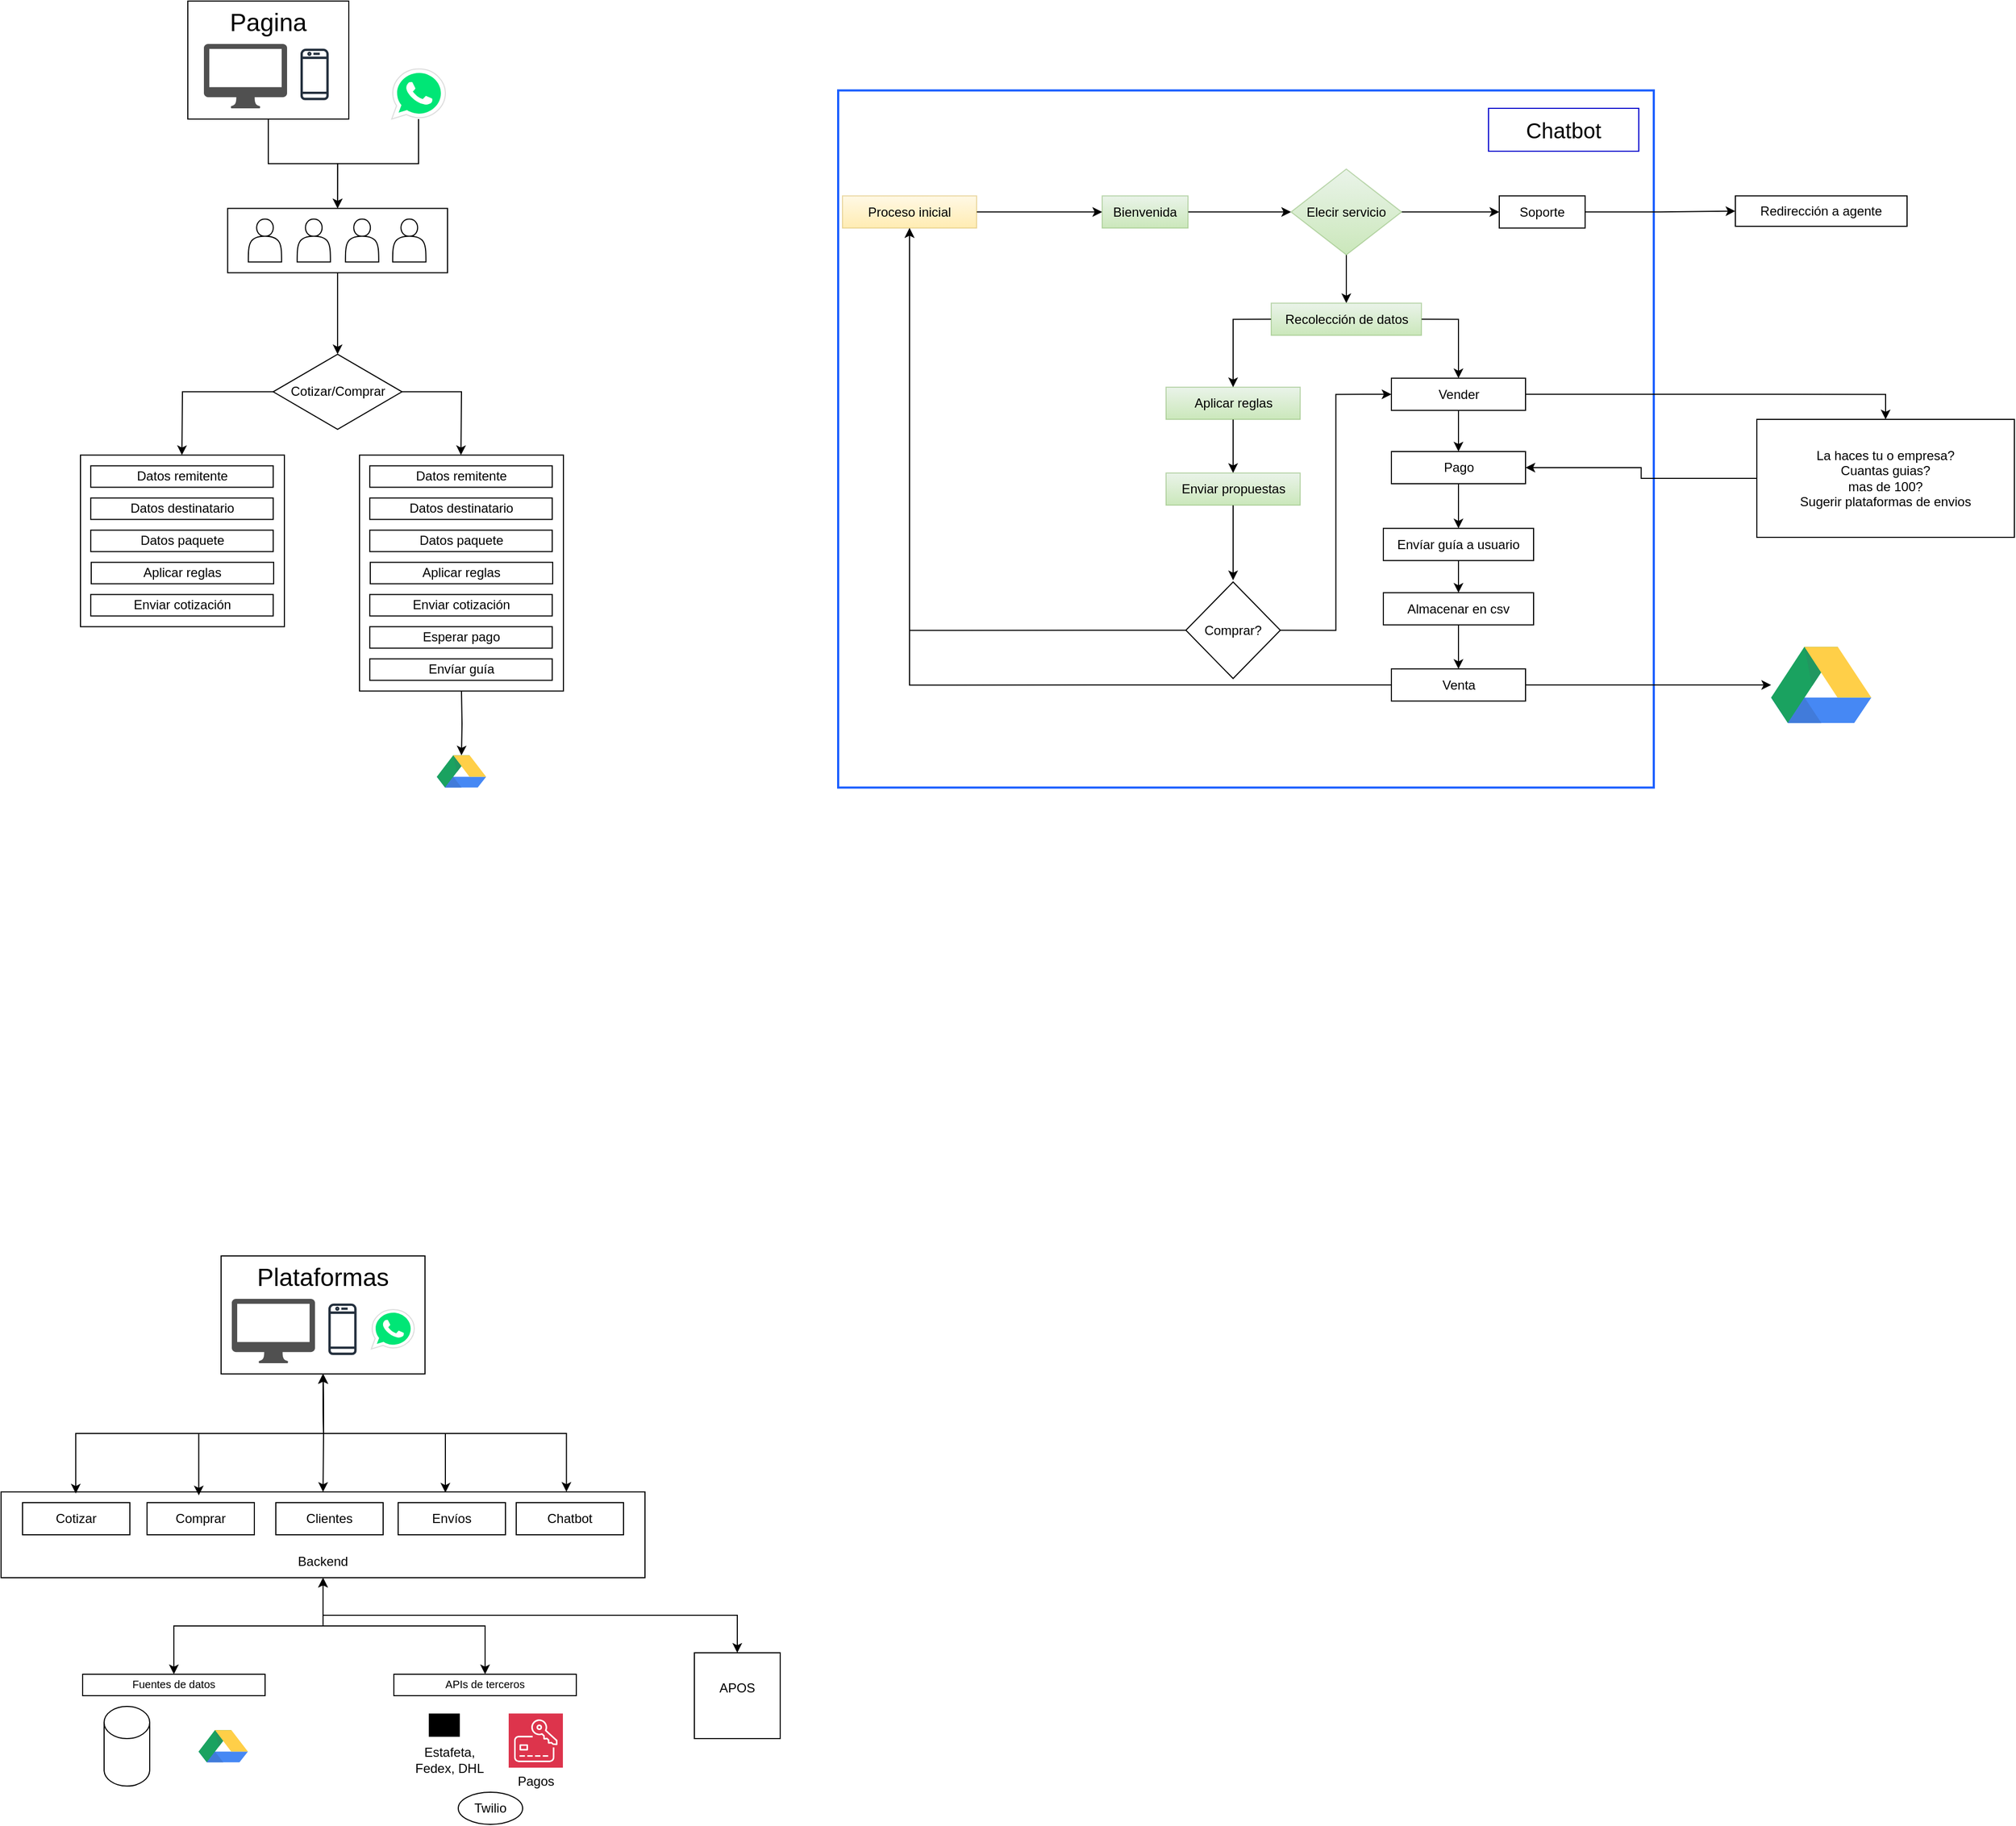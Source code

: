 <mxfile version="26.0.16">
  <diagram name="Página-1" id="sFgwHYYIhlSinSp5Ua0t">
    <mxGraphModel dx="1304" dy="1929" grid="1" gridSize="10" guides="1" tooltips="1" connect="1" arrows="1" fold="1" page="1" pageScale="1" pageWidth="827" pageHeight="1169" math="0" shadow="0">
      <root>
        <mxCell id="0" />
        <mxCell id="1" parent="0" />
        <mxCell id="UjkjwS9UQHLe6T1Xm6XX-1" value="" style="rounded=0;whiteSpace=wrap;html=1;fillColor=none;strokeWidth=2;strokeColor=light-dark(#1a5eff, #007700);" parent="1" vertex="1">
          <mxGeometry x="894" y="-1056.7" width="760" height="650" as="geometry" />
        </mxCell>
        <mxCell id="5ZPAsJY2OLbA5tGr1Nt7-6" value="" style="group" parent="1" vertex="1" connectable="0">
          <mxGeometry x="114" y="30" width="600" height="500" as="geometry" />
        </mxCell>
        <mxCell id="z4cbftGWcR6hdwIa61PW-1" value="" style="shape=cylinder3;whiteSpace=wrap;html=1;boundedLbl=1;backgroundOutline=1;size=15;" parent="5ZPAsJY2OLbA5tGr1Nt7-6" vertex="1">
          <mxGeometry x="95.998" y="420.004" width="42.5" height="74.286" as="geometry" />
        </mxCell>
        <mxCell id="z4cbftGWcR6hdwIa61PW-47" value="" style="group" parent="5ZPAsJY2OLbA5tGr1Nt7-6" vertex="1" connectable="0">
          <mxGeometry x="76" y="390" width="170" height="20" as="geometry" />
        </mxCell>
        <mxCell id="z4cbftGWcR6hdwIa61PW-2" value="" style="rounded=0;whiteSpace=wrap;html=1;" parent="z4cbftGWcR6hdwIa61PW-47" vertex="1">
          <mxGeometry width="170" height="20.0" as="geometry" />
        </mxCell>
        <mxCell id="z4cbftGWcR6hdwIa61PW-3" value="&lt;font style=&quot;font-size: 10px;&quot;&gt;Fuentes de datos&lt;/font&gt;" style="text;html=1;align=center;verticalAlign=middle;whiteSpace=wrap;rounded=0;" parent="z4cbftGWcR6hdwIa61PW-47" vertex="1">
          <mxGeometry x="22.141" width="125.734" height="18.722" as="geometry" />
        </mxCell>
        <mxCell id="z4cbftGWcR6hdwIa61PW-49" value="" style="dashed=0;outlineConnect=0;html=1;align=center;labelPosition=center;verticalLabelPosition=bottom;verticalAlign=top;shape=mxgraph.weblogos.google_drive" parent="5ZPAsJY2OLbA5tGr1Nt7-6" vertex="1">
          <mxGeometry x="184" y="442.15" width="46" height="30" as="geometry" />
        </mxCell>
        <mxCell id="z4cbftGWcR6hdwIa61PW-54" value="" style="group" parent="5ZPAsJY2OLbA5tGr1Nt7-6" vertex="1" connectable="0">
          <mxGeometry x="383" y="426.65" width="70" height="53" as="geometry" />
        </mxCell>
        <mxCell id="z4cbftGWcR6hdwIa61PW-52" value="" style="sketch=0;verticalLabelPosition=bottom;sketch=0;aspect=fixed;html=1;verticalAlign=top;strokeColor=none;fillColor=#000000;align=center;outlineConnect=0;pointerEvents=1;shape=mxgraph.citrix2.citrix_cloud_api;" parent="z4cbftGWcR6hdwIa61PW-54" vertex="1">
          <mxGeometry x="15.556" width="28.907" height="21.657" as="geometry" />
        </mxCell>
        <mxCell id="z4cbftGWcR6hdwIa61PW-53" value="Estafeta, Fedex, DHL" style="text;html=1;align=center;verticalAlign=middle;whiteSpace=wrap;rounded=0;" parent="z4cbftGWcR6hdwIa61PW-54" vertex="1">
          <mxGeometry y="34.123" width="70" height="18.877" as="geometry" />
        </mxCell>
        <mxCell id="z4cbftGWcR6hdwIa61PW-59" value="" style="group" parent="5ZPAsJY2OLbA5tGr1Nt7-6" vertex="1" connectable="0">
          <mxGeometry x="366" y="390" width="170" height="20" as="geometry" />
        </mxCell>
        <mxCell id="z4cbftGWcR6hdwIa61PW-60" value="" style="rounded=0;whiteSpace=wrap;html=1;" parent="z4cbftGWcR6hdwIa61PW-59" vertex="1">
          <mxGeometry width="170" height="20.0" as="geometry" />
        </mxCell>
        <mxCell id="z4cbftGWcR6hdwIa61PW-61" value="&lt;font style=&quot;font-size: 10px;&quot;&gt;APIs de terceros&lt;/font&gt;" style="text;html=1;align=center;verticalAlign=middle;whiteSpace=wrap;rounded=0;" parent="z4cbftGWcR6hdwIa61PW-59" vertex="1">
          <mxGeometry x="22.141" width="125.734" height="18.722" as="geometry" />
        </mxCell>
        <mxCell id="z4cbftGWcR6hdwIa61PW-73" value="" style="group" parent="5ZPAsJY2OLbA5tGr1Nt7-6" vertex="1" connectable="0">
          <mxGeometry x="473" y="426.65" width="50.5" height="73.35" as="geometry" />
        </mxCell>
        <mxCell id="z4cbftGWcR6hdwIa61PW-71" value="" style="sketch=0;points=[[0,0,0],[0.25,0,0],[0.5,0,0],[0.75,0,0],[1,0,0],[0,1,0],[0.25,1,0],[0.5,1,0],[0.75,1,0],[1,1,0],[0,0.25,0],[0,0.5,0],[0,0.75,0],[1,0.25,0],[1,0.5,0],[1,0.75,0]];outlineConnect=0;fontColor=#232F3E;fillColor=#DD344C;strokeColor=#ffffff;dashed=0;verticalLabelPosition=bottom;verticalAlign=top;align=center;html=1;fontSize=12;fontStyle=0;aspect=fixed;shape=mxgraph.aws4.resourceIcon;resIcon=mxgraph.aws4.payment_cryptography;" parent="z4cbftGWcR6hdwIa61PW-73" vertex="1">
          <mxGeometry width="50.5" height="50.5" as="geometry" />
        </mxCell>
        <mxCell id="z4cbftGWcR6hdwIa61PW-72" value="Pagos" style="text;html=1;align=center;verticalAlign=middle;whiteSpace=wrap;rounded=0;" parent="z4cbftGWcR6hdwIa61PW-73" vertex="1">
          <mxGeometry x="2.63" y="53" width="45.25" height="20.35" as="geometry" />
        </mxCell>
        <mxCell id="z4cbftGWcR6hdwIa61PW-6" value="" style="rounded=0;whiteSpace=wrap;html=1;fillColor=none;" parent="5ZPAsJY2OLbA5tGr1Nt7-6" vertex="1">
          <mxGeometry y="220" width="600" height="80" as="geometry" />
        </mxCell>
        <mxCell id="z4cbftGWcR6hdwIa61PW-101" style="edgeStyle=orthogonalEdgeStyle;rounded=0;orthogonalLoop=1;jettySize=auto;html=1;exitX=0.5;exitY=1;exitDx=0;exitDy=0;entryX=0.5;entryY=0;entryDx=0;entryDy=0;startArrow=classic;startFill=1;" parent="5ZPAsJY2OLbA5tGr1Nt7-6" source="z4cbftGWcR6hdwIa61PW-7" target="z4cbftGWcR6hdwIa61PW-61" edge="1">
          <mxGeometry relative="1" as="geometry" />
        </mxCell>
        <mxCell id="z4cbftGWcR6hdwIa61PW-102" style="edgeStyle=orthogonalEdgeStyle;rounded=0;orthogonalLoop=1;jettySize=auto;html=1;exitX=0.5;exitY=1;exitDx=0;exitDy=0;entryX=0.5;entryY=0;entryDx=0;entryDy=0;startArrow=classic;startFill=1;" parent="5ZPAsJY2OLbA5tGr1Nt7-6" source="z4cbftGWcR6hdwIa61PW-7" target="z4cbftGWcR6hdwIa61PW-3" edge="1">
          <mxGeometry relative="1" as="geometry" />
        </mxCell>
        <mxCell id="z4cbftGWcR6hdwIa61PW-7" value="Backend" style="text;html=1;align=center;verticalAlign=middle;whiteSpace=wrap;rounded=0;" parent="5ZPAsJY2OLbA5tGr1Nt7-6" vertex="1">
          <mxGeometry x="270" y="270" width="60" height="30" as="geometry" />
        </mxCell>
        <mxCell id="z4cbftGWcR6hdwIa61PW-25" value="" style="group" parent="5ZPAsJY2OLbA5tGr1Nt7-6" vertex="1" connectable="0">
          <mxGeometry x="20" y="230" width="100" height="30" as="geometry" />
        </mxCell>
        <mxCell id="z4cbftGWcR6hdwIa61PW-21" value="" style="rounded=0;whiteSpace=wrap;html=1;" parent="z4cbftGWcR6hdwIa61PW-25" vertex="1">
          <mxGeometry width="100" height="30" as="geometry" />
        </mxCell>
        <mxCell id="z4cbftGWcR6hdwIa61PW-22" value="Cotizar" style="text;html=1;align=center;verticalAlign=middle;whiteSpace=wrap;rounded=0;" parent="z4cbftGWcR6hdwIa61PW-25" vertex="1">
          <mxGeometry x="20" width="60" height="30" as="geometry" />
        </mxCell>
        <mxCell id="z4cbftGWcR6hdwIa61PW-26" value="" style="group" parent="5ZPAsJY2OLbA5tGr1Nt7-6" vertex="1" connectable="0">
          <mxGeometry x="136" y="230" width="100" height="30" as="geometry" />
        </mxCell>
        <mxCell id="z4cbftGWcR6hdwIa61PW-23" value="" style="rounded=0;whiteSpace=wrap;html=1;" parent="z4cbftGWcR6hdwIa61PW-26" vertex="1">
          <mxGeometry width="100" height="30" as="geometry" />
        </mxCell>
        <mxCell id="z4cbftGWcR6hdwIa61PW-24" value="Comprar" style="text;html=1;align=center;verticalAlign=middle;whiteSpace=wrap;rounded=0;" parent="z4cbftGWcR6hdwIa61PW-26" vertex="1">
          <mxGeometry x="20" width="60" height="30" as="geometry" />
        </mxCell>
        <mxCell id="z4cbftGWcR6hdwIa61PW-27" value="" style="group" parent="5ZPAsJY2OLbA5tGr1Nt7-6" vertex="1" connectable="0">
          <mxGeometry x="256" y="230" width="100" height="30" as="geometry" />
        </mxCell>
        <mxCell id="z4cbftGWcR6hdwIa61PW-28" value="" style="rounded=0;whiteSpace=wrap;html=1;" parent="z4cbftGWcR6hdwIa61PW-27" vertex="1">
          <mxGeometry width="100" height="30" as="geometry" />
        </mxCell>
        <mxCell id="z4cbftGWcR6hdwIa61PW-29" value="Clientes" style="text;html=1;align=center;verticalAlign=middle;whiteSpace=wrap;rounded=0;" parent="z4cbftGWcR6hdwIa61PW-27" vertex="1">
          <mxGeometry x="20" width="60" height="30" as="geometry" />
        </mxCell>
        <mxCell id="z4cbftGWcR6hdwIa61PW-31" value="" style="group" parent="5ZPAsJY2OLbA5tGr1Nt7-6" vertex="1" connectable="0">
          <mxGeometry x="370" y="230" width="100" height="30" as="geometry" />
        </mxCell>
        <mxCell id="z4cbftGWcR6hdwIa61PW-32" value="" style="rounded=0;whiteSpace=wrap;html=1;" parent="z4cbftGWcR6hdwIa61PW-31" vertex="1">
          <mxGeometry width="100" height="30" as="geometry" />
        </mxCell>
        <mxCell id="z4cbftGWcR6hdwIa61PW-33" value="Envíos" style="text;html=1;align=center;verticalAlign=middle;whiteSpace=wrap;rounded=0;" parent="z4cbftGWcR6hdwIa61PW-31" vertex="1">
          <mxGeometry x="20" width="60" height="30" as="geometry" />
        </mxCell>
        <mxCell id="z4cbftGWcR6hdwIa61PW-44" value="" style="group" parent="5ZPAsJY2OLbA5tGr1Nt7-6" vertex="1" connectable="0">
          <mxGeometry x="480" y="230" width="100" height="30" as="geometry" />
        </mxCell>
        <mxCell id="z4cbftGWcR6hdwIa61PW-45" value="" style="rounded=0;whiteSpace=wrap;html=1;" parent="z4cbftGWcR6hdwIa61PW-44" vertex="1">
          <mxGeometry width="100" height="30" as="geometry" />
        </mxCell>
        <mxCell id="z4cbftGWcR6hdwIa61PW-46" value="Chatbot" style="text;html=1;align=center;verticalAlign=middle;whiteSpace=wrap;rounded=0;" parent="z4cbftGWcR6hdwIa61PW-44" vertex="1">
          <mxGeometry x="20" width="60" height="30" as="geometry" />
        </mxCell>
        <mxCell id="z4cbftGWcR6hdwIa61PW-96" style="edgeStyle=orthogonalEdgeStyle;rounded=0;orthogonalLoop=1;jettySize=auto;html=1;exitX=0.5;exitY=1;exitDx=0;exitDy=0;entryX=0.116;entryY=0.019;entryDx=0;entryDy=0;entryPerimeter=0;startArrow=classic;startFill=1;" parent="5ZPAsJY2OLbA5tGr1Nt7-6" target="z4cbftGWcR6hdwIa61PW-6" edge="1">
          <mxGeometry relative="1" as="geometry">
            <mxPoint x="300" y="110" as="sourcePoint" />
          </mxGeometry>
        </mxCell>
        <mxCell id="z4cbftGWcR6hdwIa61PW-97" style="edgeStyle=orthogonalEdgeStyle;rounded=0;orthogonalLoop=1;jettySize=auto;html=1;exitX=0.5;exitY=1;exitDx=0;exitDy=0;entryX=0.307;entryY=0.04;entryDx=0;entryDy=0;entryPerimeter=0;startArrow=classic;startFill=1;" parent="5ZPAsJY2OLbA5tGr1Nt7-6" target="z4cbftGWcR6hdwIa61PW-6" edge="1">
          <mxGeometry relative="1" as="geometry">
            <mxPoint x="300" y="110" as="sourcePoint" />
          </mxGeometry>
        </mxCell>
        <mxCell id="z4cbftGWcR6hdwIa61PW-98" style="edgeStyle=orthogonalEdgeStyle;rounded=0;orthogonalLoop=1;jettySize=auto;html=1;exitX=0.5;exitY=1;exitDx=0;exitDy=0;entryX=0.5;entryY=0;entryDx=0;entryDy=0;startArrow=classic;startFill=1;" parent="5ZPAsJY2OLbA5tGr1Nt7-6" target="z4cbftGWcR6hdwIa61PW-6" edge="1">
          <mxGeometry relative="1" as="geometry">
            <mxPoint x="300" y="110" as="sourcePoint" />
          </mxGeometry>
        </mxCell>
        <mxCell id="z4cbftGWcR6hdwIa61PW-99" style="edgeStyle=orthogonalEdgeStyle;rounded=0;orthogonalLoop=1;jettySize=auto;html=1;exitX=0.5;exitY=1;exitDx=0;exitDy=0;entryX=0.69;entryY=0.008;entryDx=0;entryDy=0;entryPerimeter=0;startArrow=classic;startFill=1;" parent="5ZPAsJY2OLbA5tGr1Nt7-6" target="z4cbftGWcR6hdwIa61PW-6" edge="1">
          <mxGeometry relative="1" as="geometry">
            <mxPoint x="300" y="110" as="sourcePoint" />
          </mxGeometry>
        </mxCell>
        <mxCell id="z4cbftGWcR6hdwIa61PW-100" style="edgeStyle=orthogonalEdgeStyle;rounded=0;orthogonalLoop=1;jettySize=auto;html=1;exitX=0.5;exitY=1;exitDx=0;exitDy=0;entryX=0.878;entryY=-0.002;entryDx=0;entryDy=0;entryPerimeter=0;startArrow=classic;startFill=1;" parent="5ZPAsJY2OLbA5tGr1Nt7-6" target="z4cbftGWcR6hdwIa61PW-6" edge="1">
          <mxGeometry relative="1" as="geometry">
            <mxPoint x="300" y="110" as="sourcePoint" />
          </mxGeometry>
        </mxCell>
        <mxCell id="5ZPAsJY2OLbA5tGr1Nt7-5" value="" style="group" parent="5ZPAsJY2OLbA5tGr1Nt7-6" vertex="1" connectable="0">
          <mxGeometry x="205" width="190" height="110" as="geometry" />
        </mxCell>
        <mxCell id="5ZPAsJY2OLbA5tGr1Nt7-4" value="" style="rounded=0;whiteSpace=wrap;html=1;fillColor=none;" parent="5ZPAsJY2OLbA5tGr1Nt7-5" vertex="1">
          <mxGeometry width="190" height="110" as="geometry" />
        </mxCell>
        <mxCell id="HpCQsCKDIIKKCNUhIgd--2" value="" style="dashed=0;outlineConnect=0;html=1;align=center;labelPosition=center;verticalLabelPosition=bottom;verticalAlign=top;shape=mxgraph.weblogos.whatsapp;fillColor=#00E676;strokeColor=#dddddd" parent="5ZPAsJY2OLbA5tGr1Nt7-5" vertex="1">
          <mxGeometry x="140" y="50" width="40" height="36.7" as="geometry" />
        </mxCell>
        <mxCell id="z4cbftGWcR6hdwIa61PW-19" value="" style="sketch=0;pointerEvents=1;shadow=0;dashed=0;html=1;strokeColor=none;fillColor=#505050;labelPosition=center;verticalLabelPosition=bottom;verticalAlign=top;outlineConnect=0;align=center;shape=mxgraph.office.devices.mac_client;" parent="5ZPAsJY2OLbA5tGr1Nt7-5" vertex="1">
          <mxGeometry x="10" y="40" width="77.5" height="60" as="geometry" />
        </mxCell>
        <mxCell id="z4cbftGWcR6hdwIa61PW-20" value="" style="sketch=0;outlineConnect=0;fontColor=#232F3E;gradientColor=none;fillColor=#232F3D;strokeColor=none;dashed=0;verticalLabelPosition=bottom;verticalAlign=top;align=center;html=1;fontSize=12;fontStyle=0;aspect=fixed;pointerEvents=1;shape=mxgraph.aws4.mobile_client;" parent="5ZPAsJY2OLbA5tGr1Nt7-5" vertex="1">
          <mxGeometry x="100" y="43.35" width="26.28" height="50" as="geometry" />
        </mxCell>
        <mxCell id="z4cbftGWcR6hdwIa61PW-15" value="Plataformas" style="text;html=1;align=center;verticalAlign=middle;whiteSpace=wrap;rounded=0;fontSize=23;" parent="5ZPAsJY2OLbA5tGr1Nt7-5" vertex="1">
          <mxGeometry x="50" y="10" width="90" height="20" as="geometry" />
        </mxCell>
        <mxCell id="5ZPAsJY2OLbA5tGr1Nt7-110" value="" style="group" parent="1" vertex="1" connectable="0">
          <mxGeometry x="188" y="-1140" width="450" height="733.3" as="geometry" />
        </mxCell>
        <mxCell id="5ZPAsJY2OLbA5tGr1Nt7-12" value="" style="dashed=0;outlineConnect=0;html=1;align=center;labelPosition=center;verticalLabelPosition=bottom;verticalAlign=top;shape=mxgraph.weblogos.google_drive" parent="5ZPAsJY2OLbA5tGr1Nt7-110" vertex="1">
          <mxGeometry x="332" y="703.3" width="46" height="30" as="geometry" />
        </mxCell>
        <mxCell id="5ZPAsJY2OLbA5tGr1Nt7-75" style="edgeStyle=orthogonalEdgeStyle;rounded=0;orthogonalLoop=1;jettySize=auto;html=1;entryX=0.5;entryY=0;entryDx=0;entryDy=0;" parent="5ZPAsJY2OLbA5tGr1Nt7-110" source="5ZPAsJY2OLbA5tGr1Nt7-48" target="5ZPAsJY2OLbA5tGr1Nt7-72" edge="1">
          <mxGeometry relative="1" as="geometry" />
        </mxCell>
        <mxCell id="5ZPAsJY2OLbA5tGr1Nt7-48" value="" style="dashed=0;outlineConnect=0;html=1;align=center;labelPosition=center;verticalLabelPosition=bottom;verticalAlign=top;shape=mxgraph.weblogos.whatsapp;fillColor=#00E676;strokeColor=#dddddd" parent="5ZPAsJY2OLbA5tGr1Nt7-110" vertex="1">
          <mxGeometry x="290" y="63.3" width="50" height="46.7" as="geometry" />
        </mxCell>
        <mxCell id="5ZPAsJY2OLbA5tGr1Nt7-73" value="" style="group" parent="5ZPAsJY2OLbA5tGr1Nt7-110" vertex="1" connectable="0">
          <mxGeometry x="137.14" y="193.3" width="204.86" height="60" as="geometry" />
        </mxCell>
        <mxCell id="5ZPAsJY2OLbA5tGr1Nt7-52" value="" style="shape=actor;whiteSpace=wrap;html=1;" parent="5ZPAsJY2OLbA5tGr1Nt7-73" vertex="1">
          <mxGeometry x="64.75" y="10" width="31" height="40" as="geometry" />
        </mxCell>
        <mxCell id="5ZPAsJY2OLbA5tGr1Nt7-53" value="" style="shape=actor;whiteSpace=wrap;html=1;" parent="5ZPAsJY2OLbA5tGr1Nt7-73" vertex="1">
          <mxGeometry x="19.25" y="10" width="31" height="40" as="geometry" />
        </mxCell>
        <mxCell id="5ZPAsJY2OLbA5tGr1Nt7-56" value="" style="shape=actor;whiteSpace=wrap;html=1;" parent="5ZPAsJY2OLbA5tGr1Nt7-73" vertex="1">
          <mxGeometry x="153.75" y="10" width="31" height="40" as="geometry" />
        </mxCell>
        <mxCell id="5ZPAsJY2OLbA5tGr1Nt7-57" value="" style="shape=actor;whiteSpace=wrap;html=1;" parent="5ZPAsJY2OLbA5tGr1Nt7-73" vertex="1">
          <mxGeometry x="109.75" y="10" width="31" height="40" as="geometry" />
        </mxCell>
        <mxCell id="5ZPAsJY2OLbA5tGr1Nt7-72" value="" style="rounded=0;whiteSpace=wrap;html=1;fillColor=none;" parent="5ZPAsJY2OLbA5tGr1Nt7-73" vertex="1">
          <mxGeometry width="204.86" height="60" as="geometry" />
        </mxCell>
        <mxCell id="5ZPAsJY2OLbA5tGr1Nt7-77" value="" style="group;strokeWidth=1;" parent="5ZPAsJY2OLbA5tGr1Nt7-110" vertex="1" connectable="0">
          <mxGeometry x="100" width="150" height="110" as="geometry" />
        </mxCell>
        <mxCell id="5ZPAsJY2OLbA5tGr1Nt7-49" value="" style="sketch=0;pointerEvents=1;shadow=0;dashed=0;html=1;strokeColor=none;fillColor=#505050;labelPosition=center;verticalLabelPosition=bottom;verticalAlign=top;outlineConnect=0;align=center;shape=mxgraph.office.devices.mac_client;" parent="5ZPAsJY2OLbA5tGr1Nt7-77" vertex="1">
          <mxGeometry x="15" y="40" width="77.5" height="60" as="geometry" />
        </mxCell>
        <mxCell id="5ZPAsJY2OLbA5tGr1Nt7-50" value="" style="sketch=0;outlineConnect=0;fontColor=#232F3E;gradientColor=none;fillColor=#232F3D;strokeColor=none;dashed=0;verticalLabelPosition=bottom;verticalAlign=top;align=center;html=1;fontSize=12;fontStyle=0;aspect=fixed;pointerEvents=1;shape=mxgraph.aws4.mobile_client;" parent="5ZPAsJY2OLbA5tGr1Nt7-77" vertex="1">
          <mxGeometry x="105" y="43.35" width="26.28" height="50" as="geometry" />
        </mxCell>
        <mxCell id="5ZPAsJY2OLbA5tGr1Nt7-51" value="Pagina" style="text;html=1;align=center;verticalAlign=middle;whiteSpace=wrap;rounded=0;fontSize=23;" parent="5ZPAsJY2OLbA5tGr1Nt7-77" vertex="1">
          <mxGeometry x="35" y="10" width="80" height="20" as="geometry" />
        </mxCell>
        <mxCell id="5ZPAsJY2OLbA5tGr1Nt7-76" value="" style="rounded=0;whiteSpace=wrap;html=1;fillColor=none;" parent="5ZPAsJY2OLbA5tGr1Nt7-77" vertex="1">
          <mxGeometry width="150" height="110" as="geometry" />
        </mxCell>
        <mxCell id="5ZPAsJY2OLbA5tGr1Nt7-78" style="edgeStyle=orthogonalEdgeStyle;rounded=0;orthogonalLoop=1;jettySize=auto;html=1;entryX=0.5;entryY=0;entryDx=0;entryDy=0;" parent="5ZPAsJY2OLbA5tGr1Nt7-110" source="5ZPAsJY2OLbA5tGr1Nt7-76" target="5ZPAsJY2OLbA5tGr1Nt7-72" edge="1">
          <mxGeometry relative="1" as="geometry" />
        </mxCell>
        <mxCell id="5ZPAsJY2OLbA5tGr1Nt7-87" style="edgeStyle=orthogonalEdgeStyle;rounded=0;orthogonalLoop=1;jettySize=auto;html=1;exitX=0;exitY=0.5;exitDx=0;exitDy=0;" parent="5ZPAsJY2OLbA5tGr1Nt7-110" source="5ZPAsJY2OLbA5tGr1Nt7-86" edge="1">
          <mxGeometry relative="1" as="geometry">
            <mxPoint x="94.5" y="423.3" as="targetPoint" />
          </mxGeometry>
        </mxCell>
        <mxCell id="5ZPAsJY2OLbA5tGr1Nt7-91" style="edgeStyle=orthogonalEdgeStyle;rounded=0;orthogonalLoop=1;jettySize=auto;html=1;exitX=1;exitY=0.5;exitDx=0;exitDy=0;entryX=0.5;entryY=0;entryDx=0;entryDy=0;" parent="5ZPAsJY2OLbA5tGr1Nt7-110" source="5ZPAsJY2OLbA5tGr1Nt7-86" edge="1">
          <mxGeometry relative="1" as="geometry">
            <mxPoint x="354.5" y="423.3" as="targetPoint" />
          </mxGeometry>
        </mxCell>
        <mxCell id="5ZPAsJY2OLbA5tGr1Nt7-86" value="Cotizar/Comprar" style="rhombus;whiteSpace=wrap;html=1;" parent="5ZPAsJY2OLbA5tGr1Nt7-110" vertex="1">
          <mxGeometry x="179.57" y="329.3" width="120" height="70" as="geometry" />
        </mxCell>
        <mxCell id="5ZPAsJY2OLbA5tGr1Nt7-92" style="edgeStyle=orthogonalEdgeStyle;rounded=0;orthogonalLoop=1;jettySize=auto;html=1;exitX=0.5;exitY=1;exitDx=0;exitDy=0;" parent="5ZPAsJY2OLbA5tGr1Nt7-110" target="5ZPAsJY2OLbA5tGr1Nt7-12" edge="1">
          <mxGeometry relative="1" as="geometry">
            <mxPoint x="355.0" y="643.3" as="sourcePoint" />
          </mxGeometry>
        </mxCell>
        <mxCell id="5ZPAsJY2OLbA5tGr1Nt7-93" style="edgeStyle=orthogonalEdgeStyle;rounded=0;orthogonalLoop=1;jettySize=auto;html=1;exitX=0.5;exitY=1;exitDx=0;exitDy=0;entryX=0.5;entryY=0;entryDx=0;entryDy=0;" parent="5ZPAsJY2OLbA5tGr1Nt7-110" source="5ZPAsJY2OLbA5tGr1Nt7-72" target="5ZPAsJY2OLbA5tGr1Nt7-86" edge="1">
          <mxGeometry relative="1" as="geometry" />
        </mxCell>
        <mxCell id="5ZPAsJY2OLbA5tGr1Nt7-99" value="" style="group" parent="5ZPAsJY2OLbA5tGr1Nt7-110" vertex="1" connectable="0">
          <mxGeometry y="423.3" width="190" height="160" as="geometry" />
        </mxCell>
        <mxCell id="5ZPAsJY2OLbA5tGr1Nt7-89" value="" style="rounded=0;whiteSpace=wrap;html=1;fillColor=none;" parent="5ZPAsJY2OLbA5tGr1Nt7-99" vertex="1">
          <mxGeometry width="190" height="160" as="geometry" />
        </mxCell>
        <mxCell id="5ZPAsJY2OLbA5tGr1Nt7-94" value="Datos remitente" style="rounded=0;whiteSpace=wrap;html=1;" parent="5ZPAsJY2OLbA5tGr1Nt7-99" vertex="1">
          <mxGeometry x="9.57" y="10" width="170" height="20" as="geometry" />
        </mxCell>
        <mxCell id="5ZPAsJY2OLbA5tGr1Nt7-95" value="Datos destinatario" style="rounded=0;whiteSpace=wrap;html=1;" parent="5ZPAsJY2OLbA5tGr1Nt7-99" vertex="1">
          <mxGeometry x="9.57" y="40" width="170" height="20" as="geometry" />
        </mxCell>
        <mxCell id="5ZPAsJY2OLbA5tGr1Nt7-96" value="Datos paquete" style="rounded=0;whiteSpace=wrap;html=1;" parent="5ZPAsJY2OLbA5tGr1Nt7-99" vertex="1">
          <mxGeometry x="9.57" y="70" width="170" height="20" as="geometry" />
        </mxCell>
        <mxCell id="5ZPAsJY2OLbA5tGr1Nt7-97" value="Aplicar reglas" style="rounded=0;whiteSpace=wrap;html=1;" parent="5ZPAsJY2OLbA5tGr1Nt7-99" vertex="1">
          <mxGeometry x="10" y="100" width="170" height="20" as="geometry" />
        </mxCell>
        <mxCell id="5ZPAsJY2OLbA5tGr1Nt7-98" value="Enviar cotización" style="rounded=0;whiteSpace=wrap;html=1;" parent="5ZPAsJY2OLbA5tGr1Nt7-99" vertex="1">
          <mxGeometry x="9.57" y="130" width="170" height="20" as="geometry" />
        </mxCell>
        <mxCell id="5ZPAsJY2OLbA5tGr1Nt7-101" value="" style="rounded=0;whiteSpace=wrap;html=1;fillColor=none;" parent="5ZPAsJY2OLbA5tGr1Nt7-110" vertex="1">
          <mxGeometry x="260" y="423.3" width="190" height="220" as="geometry" />
        </mxCell>
        <mxCell id="5ZPAsJY2OLbA5tGr1Nt7-102" value="Datos remitente" style="rounded=0;whiteSpace=wrap;html=1;" parent="5ZPAsJY2OLbA5tGr1Nt7-110" vertex="1">
          <mxGeometry x="269.57" y="433.3" width="170" height="20" as="geometry" />
        </mxCell>
        <mxCell id="5ZPAsJY2OLbA5tGr1Nt7-103" value="Datos destinatario" style="rounded=0;whiteSpace=wrap;html=1;" parent="5ZPAsJY2OLbA5tGr1Nt7-110" vertex="1">
          <mxGeometry x="269.57" y="463.3" width="170" height="20" as="geometry" />
        </mxCell>
        <mxCell id="5ZPAsJY2OLbA5tGr1Nt7-104" value="Datos paquete" style="rounded=0;whiteSpace=wrap;html=1;" parent="5ZPAsJY2OLbA5tGr1Nt7-110" vertex="1">
          <mxGeometry x="269.57" y="493.3" width="170" height="20" as="geometry" />
        </mxCell>
        <mxCell id="5ZPAsJY2OLbA5tGr1Nt7-105" value="Aplicar reglas" style="rounded=0;whiteSpace=wrap;html=1;" parent="5ZPAsJY2OLbA5tGr1Nt7-110" vertex="1">
          <mxGeometry x="270" y="523.3" width="170" height="20" as="geometry" />
        </mxCell>
        <mxCell id="5ZPAsJY2OLbA5tGr1Nt7-106" value="Enviar cotización" style="rounded=0;whiteSpace=wrap;html=1;" parent="5ZPAsJY2OLbA5tGr1Nt7-110" vertex="1">
          <mxGeometry x="269.57" y="553.3" width="170" height="20" as="geometry" />
        </mxCell>
        <mxCell id="5ZPAsJY2OLbA5tGr1Nt7-107" value="Esperar pago" style="rounded=0;whiteSpace=wrap;html=1;" parent="5ZPAsJY2OLbA5tGr1Nt7-110" vertex="1">
          <mxGeometry x="269.57" y="583.3" width="170" height="20" as="geometry" />
        </mxCell>
        <mxCell id="5ZPAsJY2OLbA5tGr1Nt7-109" value="Envíar guía" style="rounded=0;whiteSpace=wrap;html=1;" parent="5ZPAsJY2OLbA5tGr1Nt7-110" vertex="1">
          <mxGeometry x="269.57" y="613.3" width="170" height="20" as="geometry" />
        </mxCell>
        <mxCell id="5ZPAsJY2OLbA5tGr1Nt7-186" value="&lt;font style=&quot;font-size: 20px;&quot;&gt;Chatbot&lt;/font&gt;" style="rounded=0;whiteSpace=wrap;html=1;fillColor=none;strokeColor=#0000CC;" parent="1" vertex="1">
          <mxGeometry x="1500" y="-1040" width="140" height="40" as="geometry" />
        </mxCell>
        <mxCell id="5ZPAsJY2OLbA5tGr1Nt7-211" style="edgeStyle=orthogonalEdgeStyle;rounded=0;orthogonalLoop=1;jettySize=auto;html=1;exitX=1;exitY=0.5;exitDx=0;exitDy=0;entryX=0;entryY=0.5;entryDx=0;entryDy=0;" parent="1" source="5ZPAsJY2OLbA5tGr1Nt7-187" target="5ZPAsJY2OLbA5tGr1Nt7-210" edge="1">
          <mxGeometry relative="1" as="geometry" />
        </mxCell>
        <mxCell id="5ZPAsJY2OLbA5tGr1Nt7-187" value="Proceso inicial" style="rounded=0;whiteSpace=wrap;html=1;fillColor=#fff2cc;gradientColor=#ffd966;strokeColor=#d6b656;opacity=50;" parent="1" vertex="1">
          <mxGeometry x="898" y="-958.35" width="125" height="30" as="geometry" />
        </mxCell>
        <mxCell id="5ZPAsJY2OLbA5tGr1Nt7-234" style="edgeStyle=orthogonalEdgeStyle;rounded=0;orthogonalLoop=1;jettySize=auto;html=1;exitX=0.5;exitY=1;exitDx=0;exitDy=0;entryX=0.5;entryY=0;entryDx=0;entryDy=0;" parent="1" source="5ZPAsJY2OLbA5tGr1Nt7-188" target="5ZPAsJY2OLbA5tGr1Nt7-233" edge="1">
          <mxGeometry relative="1" as="geometry" />
        </mxCell>
        <mxCell id="5ZPAsJY2OLbA5tGr1Nt7-188" value="Aplicar reglas" style="rounded=0;whiteSpace=wrap;html=1;fillColor=#d5e8d4;gradientColor=#97d077;strokeColor=#82b366;opacity=50;" parent="1" vertex="1">
          <mxGeometry x="1199.5" y="-780" width="125" height="30" as="geometry" />
        </mxCell>
        <mxCell id="5ZPAsJY2OLbA5tGr1Nt7-229" style="edgeStyle=orthogonalEdgeStyle;rounded=0;orthogonalLoop=1;jettySize=auto;html=1;exitX=0;exitY=0.5;exitDx=0;exitDy=0;entryX=0.5;entryY=1;entryDx=0;entryDy=0;" parent="1" source="5ZPAsJY2OLbA5tGr1Nt7-189" target="5ZPAsJY2OLbA5tGr1Nt7-187" edge="1">
          <mxGeometry relative="1" as="geometry" />
        </mxCell>
        <mxCell id="UjkjwS9UQHLe6T1Xm6XX-9" style="edgeStyle=orthogonalEdgeStyle;rounded=0;orthogonalLoop=1;jettySize=auto;html=1;exitX=1;exitY=0.5;exitDx=0;exitDy=0;" parent="1" source="5ZPAsJY2OLbA5tGr1Nt7-189" target="UjkjwS9UQHLe6T1Xm6XX-8" edge="1">
          <mxGeometry relative="1" as="geometry" />
        </mxCell>
        <mxCell id="5ZPAsJY2OLbA5tGr1Nt7-189" value="Venta" style="rounded=0;whiteSpace=wrap;html=1;" parent="1" vertex="1">
          <mxGeometry x="1409.5" y="-517.35" width="125" height="30" as="geometry" />
        </mxCell>
        <mxCell id="5ZPAsJY2OLbA5tGr1Nt7-202" style="edgeStyle=orthogonalEdgeStyle;rounded=0;orthogonalLoop=1;jettySize=auto;html=1;exitX=0;exitY=0.5;exitDx=0;exitDy=0;entryX=0.5;entryY=1;entryDx=0;entryDy=0;" parent="1" source="5ZPAsJY2OLbA5tGr1Nt7-192" target="5ZPAsJY2OLbA5tGr1Nt7-187" edge="1">
          <mxGeometry relative="1" as="geometry" />
        </mxCell>
        <mxCell id="5ZPAsJY2OLbA5tGr1Nt7-227" style="edgeStyle=orthogonalEdgeStyle;rounded=0;orthogonalLoop=1;jettySize=auto;html=1;exitX=1;exitY=0.5;exitDx=0;exitDy=0;entryX=0;entryY=0.5;entryDx=0;entryDy=0;" parent="1" source="5ZPAsJY2OLbA5tGr1Nt7-192" target="5ZPAsJY2OLbA5tGr1Nt7-196" edge="1">
          <mxGeometry relative="1" as="geometry" />
        </mxCell>
        <mxCell id="5ZPAsJY2OLbA5tGr1Nt7-192" value="Comprar?" style="rhombus;whiteSpace=wrap;html=1;" parent="1" vertex="1">
          <mxGeometry x="1218" y="-598.35" width="88" height="90" as="geometry" />
        </mxCell>
        <mxCell id="UjkjwS9UQHLe6T1Xm6XX-6" style="edgeStyle=orthogonalEdgeStyle;rounded=0;orthogonalLoop=1;jettySize=auto;html=1;exitX=0.5;exitY=1;exitDx=0;exitDy=0;entryX=0.5;entryY=0;entryDx=0;entryDy=0;" parent="1" source="5ZPAsJY2OLbA5tGr1Nt7-196" target="UjkjwS9UQHLe6T1Xm6XX-5" edge="1">
          <mxGeometry relative="1" as="geometry" />
        </mxCell>
        <mxCell id="3wPCvyfom7LBTdybMo_m-4" style="edgeStyle=orthogonalEdgeStyle;rounded=0;orthogonalLoop=1;jettySize=auto;html=1;exitX=1;exitY=0.5;exitDx=0;exitDy=0;entryX=0.5;entryY=0;entryDx=0;entryDy=0;" edge="1" parent="1" source="5ZPAsJY2OLbA5tGr1Nt7-196" target="3wPCvyfom7LBTdybMo_m-3">
          <mxGeometry relative="1" as="geometry" />
        </mxCell>
        <mxCell id="5ZPAsJY2OLbA5tGr1Nt7-196" value="Vender" style="rounded=0;whiteSpace=wrap;html=1;" parent="1" vertex="1">
          <mxGeometry x="1409.5" y="-788.35" width="125" height="30" as="geometry" />
        </mxCell>
        <mxCell id="5ZPAsJY2OLbA5tGr1Nt7-209" style="edgeStyle=orthogonalEdgeStyle;rounded=0;orthogonalLoop=1;jettySize=auto;html=1;exitX=0.5;exitY=1;exitDx=0;exitDy=0;entryX=0.5;entryY=0;entryDx=0;entryDy=0;" parent="1" source="5ZPAsJY2OLbA5tGr1Nt7-204" target="5ZPAsJY2OLbA5tGr1Nt7-205" edge="1">
          <mxGeometry relative="1" as="geometry" />
        </mxCell>
        <mxCell id="5ZPAsJY2OLbA5tGr1Nt7-204" value="Envíar guía a usuario" style="rounded=0;whiteSpace=wrap;html=1;" parent="1" vertex="1">
          <mxGeometry x="1402" y="-648.35" width="140" height="30" as="geometry" />
        </mxCell>
        <mxCell id="5ZPAsJY2OLbA5tGr1Nt7-228" style="edgeStyle=orthogonalEdgeStyle;rounded=0;orthogonalLoop=1;jettySize=auto;html=1;exitX=0.5;exitY=1;exitDx=0;exitDy=0;entryX=0.5;entryY=0;entryDx=0;entryDy=0;" parent="1" source="5ZPAsJY2OLbA5tGr1Nt7-205" target="5ZPAsJY2OLbA5tGr1Nt7-189" edge="1">
          <mxGeometry relative="1" as="geometry" />
        </mxCell>
        <mxCell id="5ZPAsJY2OLbA5tGr1Nt7-205" value="Almacenar en csv" style="rounded=0;whiteSpace=wrap;html=1;" parent="1" vertex="1">
          <mxGeometry x="1402" y="-588.35" width="140" height="30" as="geometry" />
        </mxCell>
        <mxCell id="5ZPAsJY2OLbA5tGr1Nt7-226" style="edgeStyle=orthogonalEdgeStyle;rounded=0;orthogonalLoop=1;jettySize=auto;html=1;exitX=1;exitY=0.5;exitDx=0;exitDy=0;entryX=0;entryY=0.5;entryDx=0;entryDy=0;" parent="1" source="5ZPAsJY2OLbA5tGr1Nt7-210" target="5ZPAsJY2OLbA5tGr1Nt7-213" edge="1">
          <mxGeometry relative="1" as="geometry" />
        </mxCell>
        <mxCell id="5ZPAsJY2OLbA5tGr1Nt7-210" value="Bienvenida" style="rounded=0;whiteSpace=wrap;html=1;fillColor=#d5e8d4;gradientColor=#97d077;strokeColor=#82b366;opacity=50;" parent="1" vertex="1">
          <mxGeometry x="1140" y="-958.35" width="80" height="30" as="geometry" />
        </mxCell>
        <mxCell id="5ZPAsJY2OLbA5tGr1Nt7-217" style="edgeStyle=orthogonalEdgeStyle;rounded=0;orthogonalLoop=1;jettySize=auto;html=1;exitX=0.5;exitY=1;exitDx=0;exitDy=0;entryX=0.5;entryY=0;entryDx=0;entryDy=0;" parent="1" source="5ZPAsJY2OLbA5tGr1Nt7-213" target="5ZPAsJY2OLbA5tGr1Nt7-215" edge="1">
          <mxGeometry relative="1" as="geometry" />
        </mxCell>
        <mxCell id="5ZPAsJY2OLbA5tGr1Nt7-225" style="edgeStyle=orthogonalEdgeStyle;rounded=0;orthogonalLoop=1;jettySize=auto;html=1;exitX=1;exitY=0.5;exitDx=0;exitDy=0;entryX=0;entryY=0.5;entryDx=0;entryDy=0;" parent="1" source="5ZPAsJY2OLbA5tGr1Nt7-213" target="5ZPAsJY2OLbA5tGr1Nt7-220" edge="1">
          <mxGeometry relative="1" as="geometry" />
        </mxCell>
        <mxCell id="5ZPAsJY2OLbA5tGr1Nt7-213" value="Elecir servicio" style="rhombus;whiteSpace=wrap;html=1;fillColor=#d5e8d4;gradientColor=#97d077;strokeColor=#82b366;opacity=50;" parent="1" vertex="1">
          <mxGeometry x="1316" y="-983.35" width="103" height="80" as="geometry" />
        </mxCell>
        <mxCell id="5ZPAsJY2OLbA5tGr1Nt7-219" style="edgeStyle=orthogonalEdgeStyle;rounded=0;orthogonalLoop=1;jettySize=auto;html=1;exitX=1;exitY=0.5;exitDx=0;exitDy=0;" parent="1" source="5ZPAsJY2OLbA5tGr1Nt7-215" target="5ZPAsJY2OLbA5tGr1Nt7-196" edge="1">
          <mxGeometry relative="1" as="geometry" />
        </mxCell>
        <mxCell id="5ZPAsJY2OLbA5tGr1Nt7-232" style="edgeStyle=orthogonalEdgeStyle;rounded=0;orthogonalLoop=1;jettySize=auto;html=1;exitX=0;exitY=0.5;exitDx=0;exitDy=0;entryX=0.5;entryY=0;entryDx=0;entryDy=0;" parent="1" source="5ZPAsJY2OLbA5tGr1Nt7-215" target="5ZPAsJY2OLbA5tGr1Nt7-188" edge="1">
          <mxGeometry relative="1" as="geometry" />
        </mxCell>
        <mxCell id="5ZPAsJY2OLbA5tGr1Nt7-215" value="Recolección de datos" style="rounded=0;whiteSpace=wrap;html=1;fillColor=#d5e8d4;gradientColor=#97d077;strokeColor=#82b366;opacity=50;" parent="1" vertex="1">
          <mxGeometry x="1297.5" y="-858.35" width="140" height="30" as="geometry" />
        </mxCell>
        <mxCell id="UjkjwS9UQHLe6T1Xm6XX-2" style="edgeStyle=orthogonalEdgeStyle;rounded=0;orthogonalLoop=1;jettySize=auto;html=1;exitX=1;exitY=0.5;exitDx=0;exitDy=0;entryX=0;entryY=0.5;entryDx=0;entryDy=0;" parent="1" source="5ZPAsJY2OLbA5tGr1Nt7-220" target="5ZPAsJY2OLbA5tGr1Nt7-222" edge="1">
          <mxGeometry relative="1" as="geometry" />
        </mxCell>
        <mxCell id="5ZPAsJY2OLbA5tGr1Nt7-220" value="Soporte" style="rounded=0;whiteSpace=wrap;html=1;" parent="1" vertex="1">
          <mxGeometry x="1510" y="-958.35" width="80" height="30" as="geometry" />
        </mxCell>
        <mxCell id="5ZPAsJY2OLbA5tGr1Nt7-222" value="Redirección a agente" style="rounded=0;whiteSpace=wrap;html=1;" parent="1" vertex="1">
          <mxGeometry x="1730" y="-958.35" width="160" height="28.35" as="geometry" />
        </mxCell>
        <mxCell id="5ZPAsJY2OLbA5tGr1Nt7-235" style="edgeStyle=orthogonalEdgeStyle;rounded=0;orthogonalLoop=1;jettySize=auto;html=1;exitX=0.5;exitY=1;exitDx=0;exitDy=0;" parent="1" source="5ZPAsJY2OLbA5tGr1Nt7-233" edge="1">
          <mxGeometry relative="1" as="geometry">
            <mxPoint x="1262" y="-600" as="targetPoint" />
          </mxGeometry>
        </mxCell>
        <mxCell id="5ZPAsJY2OLbA5tGr1Nt7-233" value="Enviar propuestas" style="rounded=0;whiteSpace=wrap;html=1;opacity=50;fillColor=#d5e8d4;gradientColor=#97d077;strokeColor=#82b366;" parent="1" vertex="1">
          <mxGeometry x="1199.5" y="-700" width="125" height="30" as="geometry" />
        </mxCell>
        <mxCell id="o1GMbcqVF0oRxVQY4KCq-1" value="Twilio" style="ellipse;whiteSpace=wrap;html=1;" parent="1" vertex="1">
          <mxGeometry x="540" y="530" width="60" height="30" as="geometry" />
        </mxCell>
        <mxCell id="UjkjwS9UQHLe6T1Xm6XX-7" style="edgeStyle=orthogonalEdgeStyle;rounded=0;orthogonalLoop=1;jettySize=auto;html=1;exitX=0.5;exitY=1;exitDx=0;exitDy=0;entryX=0.5;entryY=0;entryDx=0;entryDy=0;" parent="1" source="UjkjwS9UQHLe6T1Xm6XX-5" target="5ZPAsJY2OLbA5tGr1Nt7-204" edge="1">
          <mxGeometry relative="1" as="geometry" />
        </mxCell>
        <mxCell id="UjkjwS9UQHLe6T1Xm6XX-5" value="Pago" style="rounded=0;whiteSpace=wrap;html=1;" parent="1" vertex="1">
          <mxGeometry x="1409.5" y="-720" width="125" height="30" as="geometry" />
        </mxCell>
        <mxCell id="UjkjwS9UQHLe6T1Xm6XX-8" value="" style="dashed=0;outlineConnect=0;html=1;align=center;labelPosition=center;verticalLabelPosition=bottom;verticalAlign=top;shape=mxgraph.weblogos.google_drive" parent="1" vertex="1">
          <mxGeometry x="1763.3" y="-537.85" width="93.4" height="71" as="geometry" />
        </mxCell>
        <mxCell id="3wPCvyfom7LBTdybMo_m-1" value="APOS&lt;div&gt;&lt;br&gt;&lt;/div&gt;" style="whiteSpace=wrap;html=1;aspect=fixed;" vertex="1" parent="1">
          <mxGeometry x="760" y="400" width="80" height="80" as="geometry" />
        </mxCell>
        <mxCell id="3wPCvyfom7LBTdybMo_m-2" style="edgeStyle=orthogonalEdgeStyle;rounded=0;orthogonalLoop=1;jettySize=auto;html=1;exitX=0.5;exitY=1;exitDx=0;exitDy=0;" edge="1" parent="1" source="z4cbftGWcR6hdwIa61PW-7" target="3wPCvyfom7LBTdybMo_m-1">
          <mxGeometry relative="1" as="geometry" />
        </mxCell>
        <mxCell id="3wPCvyfom7LBTdybMo_m-6" style="edgeStyle=orthogonalEdgeStyle;rounded=0;orthogonalLoop=1;jettySize=auto;html=1;exitX=0;exitY=0.5;exitDx=0;exitDy=0;" edge="1" parent="1" source="3wPCvyfom7LBTdybMo_m-3" target="UjkjwS9UQHLe6T1Xm6XX-5">
          <mxGeometry relative="1" as="geometry" />
        </mxCell>
        <mxCell id="3wPCvyfom7LBTdybMo_m-3" value="&lt;div&gt;La haces tu o empresa?&lt;/div&gt;Cuantas guias?&lt;br&gt;mas de 100?&lt;br&gt;Sugerir plataformas de envios" style="rounded=0;whiteSpace=wrap;html=1;" vertex="1" parent="1">
          <mxGeometry x="1750" y="-750" width="240" height="110" as="geometry" />
        </mxCell>
      </root>
    </mxGraphModel>
  </diagram>
</mxfile>
